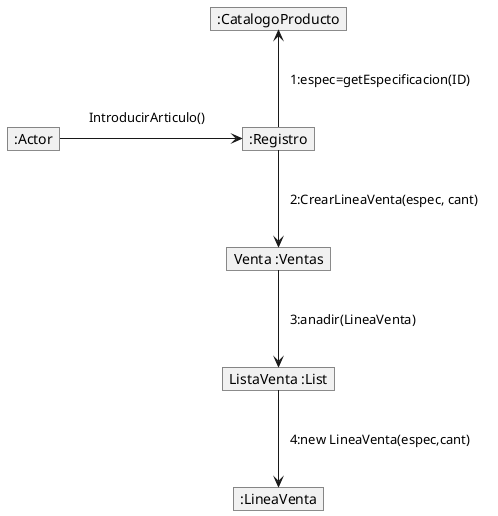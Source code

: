 @startuml 

skinparam noteBackgroundColor transparent
skinparam noteBorderColor transparent

object ":CatalogoProducto" as Catalogo
object ":Actor" as Usuario
object ":Registro" as Registro
object "Venta :Ventas" as Venta
object ":LineaVenta" as Linea
object "ListaVenta :List" as List 

hide members

Usuario -r-> Registro
note on link
    IntroducirArticulo()
end note

Registro -u-> Catalogo
note on link
   1:espec=getEspecificacion(ID)
end note

Registro -d-> Venta 
note on link
   2:CrearLineaVenta(espec, cant)
end note

Venta -d-> List
note on link
    3:anadir(LineaVenta)
end note

List --> Linea
note on link
    4:new LineaVenta(espec,cant)
end note

@enduml